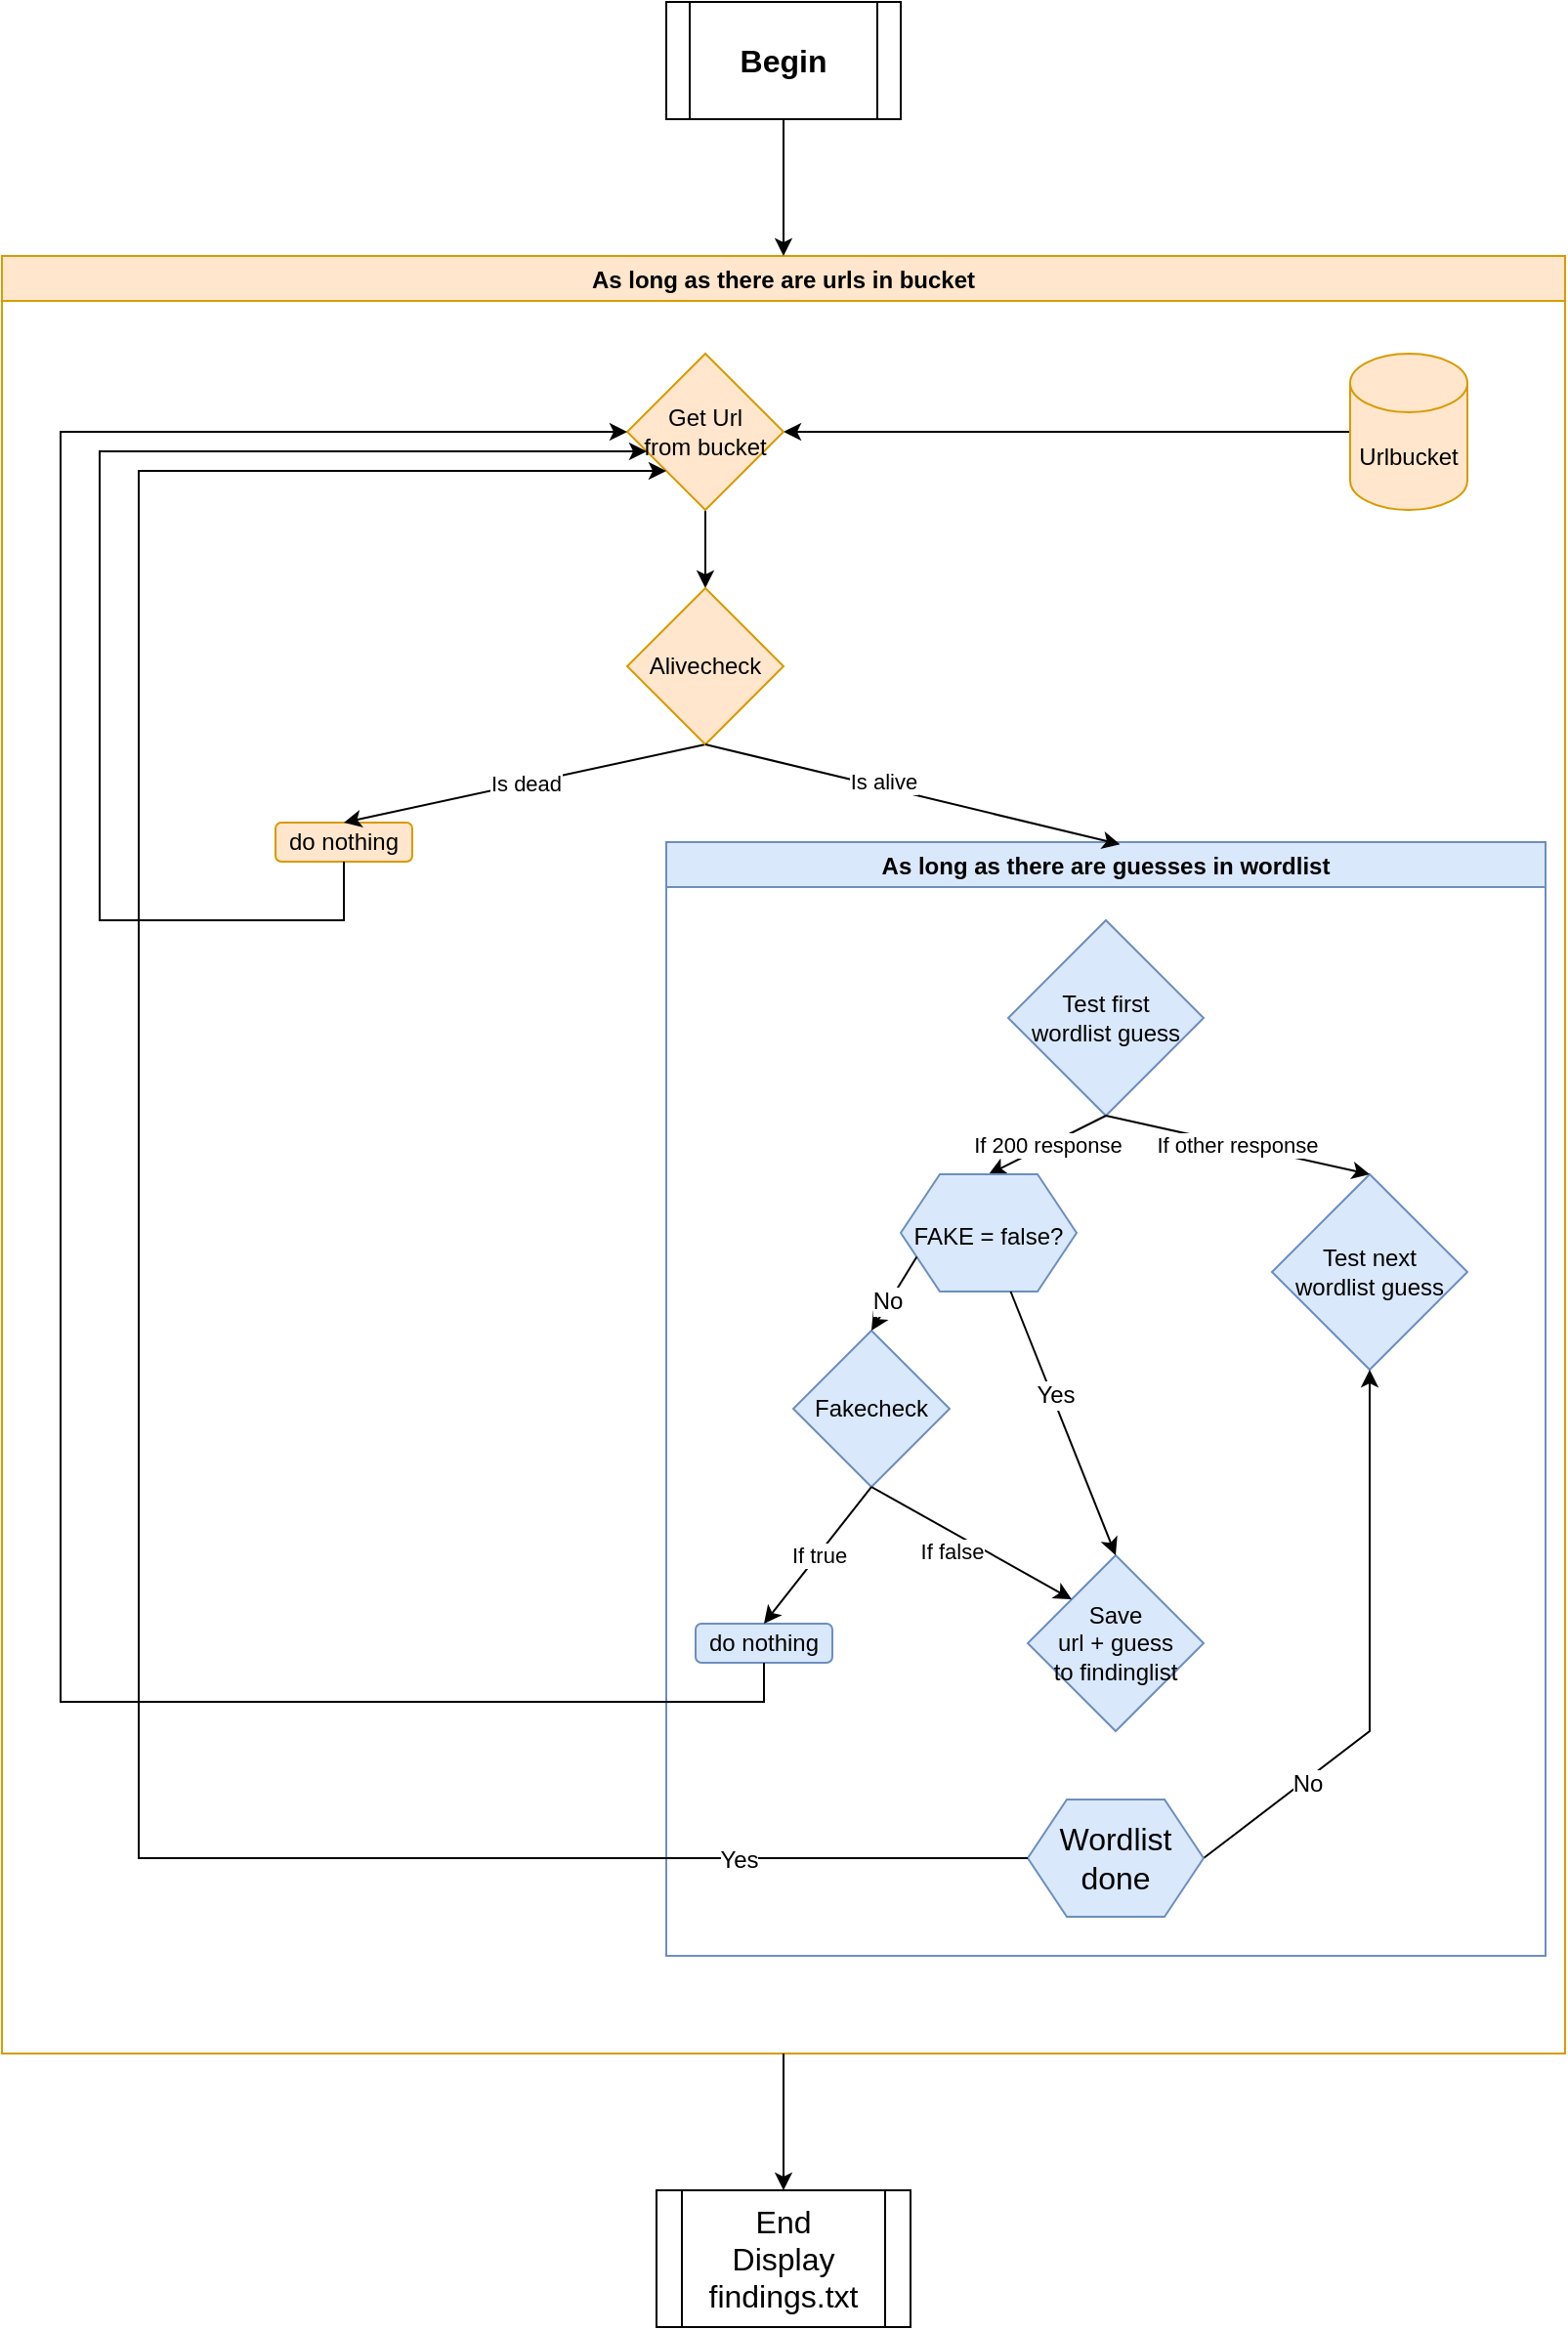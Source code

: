 <mxfile version="22.0.8" type="device">
  <diagram id="6u4Sst_KDYEEMCj15dRq" name="Page-1">
    <mxGraphModel dx="1434" dy="1878" grid="1" gridSize="10" guides="1" tooltips="1" connect="1" arrows="1" fold="1" page="1" pageScale="1" pageWidth="850" pageHeight="1100" math="0" shadow="0">
      <root>
        <mxCell id="0" />
        <mxCell id="1" parent="0" />
        <mxCell id="d6xKdbgU7YlNVhFq98YF-2" value="do nothing" style="rounded=1;whiteSpace=wrap;html=1;fillColor=#ffe6cc;strokeColor=#d79b00;" parent="1" vertex="1">
          <mxGeometry x="160" y="300" width="70" height="20" as="geometry" />
        </mxCell>
        <mxCell id="d6xKdbgU7YlNVhFq98YF-5" value="Is dead" style="endArrow=classic;html=1;rounded=0;entryX=0.5;entryY=0;entryDx=0;entryDy=0;exitX=0.5;exitY=1;exitDx=0;exitDy=0;" parent="1" source="d6xKdbgU7YlNVhFq98YF-14" target="d6xKdbgU7YlNVhFq98YF-2" edge="1">
          <mxGeometry width="50" height="50" relative="1" as="geometry">
            <mxPoint x="380" y="250" as="sourcePoint" />
            <mxPoint x="540" y="310" as="targetPoint" />
          </mxGeometry>
        </mxCell>
        <mxCell id="d6xKdbgU7YlNVhFq98YF-9" style="edgeStyle=orthogonalEdgeStyle;rounded=0;orthogonalLoop=1;jettySize=auto;html=1;exitX=0;exitY=0.5;exitDx=0;exitDy=0;exitPerimeter=0;entryX=1;entryY=0.5;entryDx=0;entryDy=0;" parent="1" source="d6xKdbgU7YlNVhFq98YF-6" target="d6xKdbgU7YlNVhFq98YF-13" edge="1">
          <mxGeometry relative="1" as="geometry">
            <mxPoint x="380" y="110" as="targetPoint" />
          </mxGeometry>
        </mxCell>
        <mxCell id="d6xKdbgU7YlNVhFq98YF-6" value="Urlbucket" style="shape=cylinder3;whiteSpace=wrap;html=1;boundedLbl=1;backgroundOutline=1;size=15;fillColor=#ffe6cc;strokeColor=#d79b00;" parent="1" vertex="1">
          <mxGeometry x="710" y="60" width="60" height="80" as="geometry" />
        </mxCell>
        <mxCell id="d6xKdbgU7YlNVhFq98YF-11" style="edgeStyle=orthogonalEdgeStyle;rounded=0;orthogonalLoop=1;jettySize=auto;html=1;exitX=0.5;exitY=1;exitDx=0;exitDy=0;entryX=0.5;entryY=0;entryDx=0;entryDy=0;" parent="1" source="d6xKdbgU7YlNVhFq98YF-13" target="d6xKdbgU7YlNVhFq98YF-14" edge="1">
          <mxGeometry relative="1" as="geometry">
            <mxPoint x="380" y="140" as="sourcePoint" />
            <mxPoint x="400" y="180" as="targetPoint" />
          </mxGeometry>
        </mxCell>
        <mxCell id="d6xKdbgU7YlNVhFq98YF-13" value="&lt;div&gt;Get Url &lt;br&gt;&lt;/div&gt;&lt;div&gt;from bucket&lt;/div&gt;" style="rhombus;whiteSpace=wrap;html=1;fillColor=#ffe6cc;strokeColor=#d79b00;" parent="1" vertex="1">
          <mxGeometry x="340" y="60" width="80" height="80" as="geometry" />
        </mxCell>
        <mxCell id="d6xKdbgU7YlNVhFq98YF-14" value="Alivecheck" style="rhombus;whiteSpace=wrap;html=1;fillColor=#ffe6cc;strokeColor=#d79b00;" parent="1" vertex="1">
          <mxGeometry x="340" y="180" width="80" height="80" as="geometry" />
        </mxCell>
        <mxCell id="d6xKdbgU7YlNVhFq98YF-17" value="&lt;font style=&quot;font-size: 16px&quot;&gt;&lt;b&gt;Begin&lt;/b&gt;&lt;/font&gt;" style="shape=process;whiteSpace=wrap;html=1;backgroundOutline=1;" parent="1" vertex="1">
          <mxGeometry x="360" y="-120" width="120" height="60" as="geometry" />
        </mxCell>
        <mxCell id="d6xKdbgU7YlNVhFq98YF-18" value="As long as there are urls in bucket" style="swimlane;fillColor=#ffe6cc;strokeColor=#d79b00;" parent="1" vertex="1">
          <mxGeometry x="20" y="10" width="800" height="920" as="geometry" />
        </mxCell>
        <mxCell id="d6xKdbgU7YlNVhFq98YF-29" value="As long as there are guesses in wordlist" style="swimlane;fillColor=#dae8fc;strokeColor=#6c8ebf;" parent="d6xKdbgU7YlNVhFq98YF-18" vertex="1">
          <mxGeometry x="340" y="300" width="450" height="570" as="geometry" />
        </mxCell>
        <mxCell id="d6xKdbgU7YlNVhFq98YF-21" value="&lt;div&gt;Test first &lt;br&gt;&lt;/div&gt;&lt;div&gt;wordlist guess&lt;/div&gt;" style="rhombus;whiteSpace=wrap;html=1;fillColor=#dae8fc;strokeColor=#6c8ebf;" parent="d6xKdbgU7YlNVhFq98YF-29" vertex="1">
          <mxGeometry x="175" y="40" width="100" height="100" as="geometry" />
        </mxCell>
        <mxCell id="d6xKdbgU7YlNVhFq98YF-20" value="Fakecheck" style="rhombus;whiteSpace=wrap;html=1;fillColor=#dae8fc;strokeColor=#6c8ebf;" parent="d6xKdbgU7YlNVhFq98YF-29" vertex="1">
          <mxGeometry x="65" y="250" width="80" height="80" as="geometry" />
        </mxCell>
        <mxCell id="d6xKdbgU7YlNVhFq98YF-22" value="If 200 response" style="endArrow=classic;html=1;rounded=0;exitX=0.5;exitY=1;exitDx=0;exitDy=0;entryX=0.5;entryY=0;entryDx=0;entryDy=0;" parent="d6xKdbgU7YlNVhFq98YF-29" source="d6xKdbgU7YlNVhFq98YF-21" target="d6xKdbgU7YlNVhFq98YF-35" edge="1">
          <mxGeometry width="50" height="50" relative="1" as="geometry">
            <mxPoint x="-110" y="90" as="sourcePoint" />
            <mxPoint x="130" y="150" as="targetPoint" />
          </mxGeometry>
        </mxCell>
        <mxCell id="d6xKdbgU7YlNVhFq98YF-24" value="do nothing" style="rounded=1;whiteSpace=wrap;html=1;fillColor=#dae8fc;strokeColor=#6c8ebf;" parent="d6xKdbgU7YlNVhFq98YF-29" vertex="1">
          <mxGeometry x="15" y="400" width="70" height="20" as="geometry" />
        </mxCell>
        <mxCell id="d6xKdbgU7YlNVhFq98YF-23" value="If true" style="endArrow=classic;html=1;rounded=0;exitX=0.5;exitY=1;exitDx=0;exitDy=0;entryX=0.5;entryY=0;entryDx=0;entryDy=0;" parent="d6xKdbgU7YlNVhFq98YF-29" source="d6xKdbgU7YlNVhFq98YF-20" target="d6xKdbgU7YlNVhFq98YF-24" edge="1">
          <mxGeometry width="50" height="50" relative="1" as="geometry">
            <mxPoint x="25" y="310" as="sourcePoint" />
            <mxPoint x="-5" y="360" as="targetPoint" />
          </mxGeometry>
        </mxCell>
        <mxCell id="d6xKdbgU7YlNVhFq98YF-28" value="&lt;div&gt;Save &lt;br&gt;&lt;/div&gt;&lt;div&gt;url + guess&lt;/div&gt;&lt;div&gt; to findinglist&lt;/div&gt;" style="rhombus;whiteSpace=wrap;html=1;fillColor=#dae8fc;strokeColor=#6c8ebf;" parent="d6xKdbgU7YlNVhFq98YF-29" vertex="1">
          <mxGeometry x="185" y="365" width="90" height="90" as="geometry" />
        </mxCell>
        <mxCell id="d6xKdbgU7YlNVhFq98YF-26" value="" style="endArrow=classic;html=1;rounded=0;exitX=0.5;exitY=1;exitDx=0;exitDy=0;entryX=0;entryY=0;entryDx=0;entryDy=0;" parent="d6xKdbgU7YlNVhFq98YF-29" source="d6xKdbgU7YlNVhFq98YF-20" target="d6xKdbgU7YlNVhFq98YF-28" edge="1">
          <mxGeometry width="50" height="50" relative="1" as="geometry">
            <mxPoint x="-105" y="290" as="sourcePoint" />
            <mxPoint x="220" y="360" as="targetPoint" />
          </mxGeometry>
        </mxCell>
        <mxCell id="d6xKdbgU7YlNVhFq98YF-27" value="If false" style="edgeLabel;html=1;align=center;verticalAlign=middle;resizable=0;points=[];" parent="d6xKdbgU7YlNVhFq98YF-26" vertex="1" connectable="0">
          <mxGeometry x="-0.385" relative="1" as="geometry">
            <mxPoint x="9" y="15" as="offset" />
          </mxGeometry>
        </mxCell>
        <mxCell id="d6xKdbgU7YlNVhFq98YF-31" value="&lt;div&gt;Test next &lt;br&gt;&lt;/div&gt;&lt;div&gt;wordlist guess&lt;/div&gt;" style="rhombus;whiteSpace=wrap;html=1;fillColor=#dae8fc;strokeColor=#6c8ebf;" parent="d6xKdbgU7YlNVhFq98YF-29" vertex="1">
          <mxGeometry x="310" y="170" width="100" height="100" as="geometry" />
        </mxCell>
        <mxCell id="d6xKdbgU7YlNVhFq98YF-32" value="If other response" style="endArrow=classic;html=1;rounded=0;exitX=0.5;exitY=1;exitDx=0;exitDy=0;entryX=0.5;entryY=0;entryDx=0;entryDy=0;" parent="d6xKdbgU7YlNVhFq98YF-29" source="d6xKdbgU7YlNVhFq98YF-21" target="d6xKdbgU7YlNVhFq98YF-31" edge="1">
          <mxGeometry width="50" height="50" relative="1" as="geometry">
            <mxPoint x="235" y="150" as="sourcePoint" />
            <mxPoint x="110" y="180" as="targetPoint" />
          </mxGeometry>
        </mxCell>
        <mxCell id="d6xKdbgU7YlNVhFq98YF-35" value="&lt;font style=&quot;font-size: 12px&quot;&gt;FAKE = false?&lt;br&gt;&lt;/font&gt;" style="shape=hexagon;perimeter=hexagonPerimeter2;whiteSpace=wrap;html=1;fixedSize=1;fontSize=16;fillColor=#dae8fc;strokeColor=#6c8ebf;" parent="d6xKdbgU7YlNVhFq98YF-29" vertex="1">
          <mxGeometry x="120" y="170" width="90" height="60" as="geometry" />
        </mxCell>
        <mxCell id="d6xKdbgU7YlNVhFq98YF-36" value="" style="endArrow=classic;html=1;rounded=0;fontSize=12;exitX=0;exitY=0.75;exitDx=0;exitDy=0;entryX=0.5;entryY=0;entryDx=0;entryDy=0;" parent="d6xKdbgU7YlNVhFq98YF-29" source="d6xKdbgU7YlNVhFq98YF-35" target="d6xKdbgU7YlNVhFq98YF-20" edge="1">
          <mxGeometry width="50" height="50" relative="1" as="geometry">
            <mxPoint x="-110" y="200" as="sourcePoint" />
            <mxPoint x="-60" y="150" as="targetPoint" />
          </mxGeometry>
        </mxCell>
        <mxCell id="d6xKdbgU7YlNVhFq98YF-37" value="No" style="edgeLabel;html=1;align=center;verticalAlign=middle;resizable=0;points=[];fontSize=12;" parent="d6xKdbgU7YlNVhFq98YF-36" vertex="1" connectable="0">
          <mxGeometry x="0.195" y="-2" relative="1" as="geometry">
            <mxPoint y="1" as="offset" />
          </mxGeometry>
        </mxCell>
        <mxCell id="d6xKdbgU7YlNVhFq98YF-38" value="" style="endArrow=classic;html=1;rounded=0;fontSize=12;exitX=0.625;exitY=1;exitDx=0;exitDy=0;entryX=0.5;entryY=0;entryDx=0;entryDy=0;" parent="d6xKdbgU7YlNVhFq98YF-29" source="d6xKdbgU7YlNVhFq98YF-35" target="d6xKdbgU7YlNVhFq98YF-28" edge="1">
          <mxGeometry width="50" height="50" relative="1" as="geometry">
            <mxPoint x="-110" y="200" as="sourcePoint" />
            <mxPoint x="-60" y="150" as="targetPoint" />
          </mxGeometry>
        </mxCell>
        <mxCell id="d6xKdbgU7YlNVhFq98YF-40" value="Yes" style="edgeLabel;html=1;align=center;verticalAlign=middle;resizable=0;points=[];fontSize=12;" parent="d6xKdbgU7YlNVhFq98YF-38" vertex="1" connectable="0">
          <mxGeometry x="-0.206" y="2" relative="1" as="geometry">
            <mxPoint x="-1" as="offset" />
          </mxGeometry>
        </mxCell>
        <mxCell id="d6xKdbgU7YlNVhFq98YF-39" value="" style="endArrow=classic;html=1;rounded=0;fontSize=12;exitX=1;exitY=0.5;exitDx=0;exitDy=0;entryX=0.5;entryY=1;entryDx=0;entryDy=0;" parent="d6xKdbgU7YlNVhFq98YF-29" source="d6xKdbgU7YlNVhFq98YF-42" target="d6xKdbgU7YlNVhFq98YF-31" edge="1">
          <mxGeometry width="50" height="50" relative="1" as="geometry">
            <mxPoint x="-110" y="200" as="sourcePoint" />
            <mxPoint x="-60" y="150" as="targetPoint" />
            <Array as="points">
              <mxPoint x="360" y="455" />
            </Array>
          </mxGeometry>
        </mxCell>
        <mxCell id="d6xKdbgU7YlNVhFq98YF-43" value="No" style="edgeLabel;html=1;align=center;verticalAlign=middle;resizable=0;points=[];fontSize=12;" parent="d6xKdbgU7YlNVhFq98YF-39" vertex="1" connectable="0">
          <mxGeometry x="-0.553" y="-2" relative="1" as="geometry">
            <mxPoint as="offset" />
          </mxGeometry>
        </mxCell>
        <mxCell id="d6xKdbgU7YlNVhFq98YF-42" value="Wordlist&lt;br&gt;done" style="shape=hexagon;perimeter=hexagonPerimeter2;whiteSpace=wrap;html=1;fixedSize=1;fontSize=16;fillColor=#dae8fc;strokeColor=#6c8ebf;" parent="d6xKdbgU7YlNVhFq98YF-29" vertex="1">
          <mxGeometry x="185" y="490" width="90" height="60" as="geometry" />
        </mxCell>
        <mxCell id="d6xKdbgU7YlNVhFq98YF-19" value="" style="endArrow=classic;html=1;rounded=0;exitX=0.5;exitY=1;exitDx=0;exitDy=0;entryX=0.5;entryY=0;entryDx=0;entryDy=0;" parent="1" source="d6xKdbgU7YlNVhFq98YF-17" target="d6xKdbgU7YlNVhFq98YF-18" edge="1">
          <mxGeometry width="50" height="50" relative="1" as="geometry">
            <mxPoint x="720" y="410" as="sourcePoint" />
            <mxPoint x="770" y="360" as="targetPoint" />
          </mxGeometry>
        </mxCell>
        <mxCell id="d6xKdbgU7YlNVhFq98YF-4" value="" style="endArrow=classic;html=1;rounded=0;exitX=0.5;exitY=1;exitDx=0;exitDy=0;entryX=0.516;entryY=0.002;entryDx=0;entryDy=0;entryPerimeter=0;" parent="1" source="d6xKdbgU7YlNVhFq98YF-14" target="d6xKdbgU7YlNVhFq98YF-29" edge="1">
          <mxGeometry width="50" height="50" relative="1" as="geometry">
            <mxPoint x="430" y="230" as="sourcePoint" />
            <mxPoint x="580" y="210" as="targetPoint" />
          </mxGeometry>
        </mxCell>
        <mxCell id="d6xKdbgU7YlNVhFq98YF-15" value="Is alive" style="edgeLabel;html=1;align=center;verticalAlign=middle;resizable=0;points=[];" parent="d6xKdbgU7YlNVhFq98YF-4" vertex="1" connectable="0">
          <mxGeometry x="-0.148" y="3" relative="1" as="geometry">
            <mxPoint as="offset" />
          </mxGeometry>
        </mxCell>
        <mxCell id="d6xKdbgU7YlNVhFq98YF-33" value="" style="endArrow=classic;html=1;rounded=0;fontSize=16;entryX=0;entryY=0.5;entryDx=0;entryDy=0;exitX=0.5;exitY=1;exitDx=0;exitDy=0;" parent="1" source="d6xKdbgU7YlNVhFq98YF-24" target="d6xKdbgU7YlNVhFq98YF-13" edge="1">
          <mxGeometry width="50" height="50" relative="1" as="geometry">
            <mxPoint x="405" y="680" as="sourcePoint" />
            <mxPoint x="300" y="470" as="targetPoint" />
            <Array as="points">
              <mxPoint x="410" y="750" />
              <mxPoint x="50" y="750" />
              <mxPoint x="50" y="100" />
            </Array>
          </mxGeometry>
        </mxCell>
        <mxCell id="d6xKdbgU7YlNVhFq98YF-34" value="" style="endArrow=classic;html=1;rounded=0;fontSize=16;exitX=0.5;exitY=1;exitDx=0;exitDy=0;" parent="1" source="d6xKdbgU7YlNVhFq98YF-2" edge="1">
          <mxGeometry width="50" height="50" relative="1" as="geometry">
            <mxPoint x="415" y="660" as="sourcePoint" />
            <mxPoint x="350" y="110" as="targetPoint" />
            <Array as="points">
              <mxPoint x="195" y="350" />
              <mxPoint x="70" y="350" />
              <mxPoint x="70" y="110" />
            </Array>
          </mxGeometry>
        </mxCell>
        <mxCell id="d6xKdbgU7YlNVhFq98YF-41" value="&lt;font style=&quot;font-size: 16px&quot;&gt;End&lt;br&gt;Display findings.txt&lt;/font&gt;" style="shape=process;whiteSpace=wrap;html=1;backgroundOutline=1;" parent="1" vertex="1">
          <mxGeometry x="355" y="1000" width="130" height="70" as="geometry" />
        </mxCell>
        <mxCell id="d6xKdbgU7YlNVhFq98YF-44" value="" style="endArrow=classic;html=1;rounded=0;fontSize=12;exitX=0;exitY=0.5;exitDx=0;exitDy=0;entryX=0;entryY=1;entryDx=0;entryDy=0;" parent="1" source="d6xKdbgU7YlNVhFq98YF-42" target="d6xKdbgU7YlNVhFq98YF-13" edge="1">
          <mxGeometry width="50" height="50" relative="1" as="geometry">
            <mxPoint x="360" y="570" as="sourcePoint" />
            <mxPoint x="290" y="45" as="targetPoint" />
            <Array as="points">
              <mxPoint x="90" y="830" />
              <mxPoint x="90" y="120" />
            </Array>
          </mxGeometry>
        </mxCell>
        <mxCell id="d6xKdbgU7YlNVhFq98YF-45" value="Yes" style="edgeLabel;html=1;align=center;verticalAlign=middle;resizable=0;points=[];fontSize=12;" parent="d6xKdbgU7YlNVhFq98YF-44" vertex="1" connectable="0">
          <mxGeometry x="-0.794" y="1" relative="1" as="geometry">
            <mxPoint as="offset" />
          </mxGeometry>
        </mxCell>
        <mxCell id="d6xKdbgU7YlNVhFq98YF-46" value="" style="endArrow=classic;html=1;rounded=0;fontSize=12;entryX=0.5;entryY=0;entryDx=0;entryDy=0;exitX=0.5;exitY=1;exitDx=0;exitDy=0;" parent="1" source="d6xKdbgU7YlNVhFq98YF-18" target="d6xKdbgU7YlNVhFq98YF-41" edge="1">
          <mxGeometry width="50" height="50" relative="1" as="geometry">
            <mxPoint x="360" y="860" as="sourcePoint" />
            <mxPoint x="410" y="810" as="targetPoint" />
          </mxGeometry>
        </mxCell>
      </root>
    </mxGraphModel>
  </diagram>
</mxfile>
